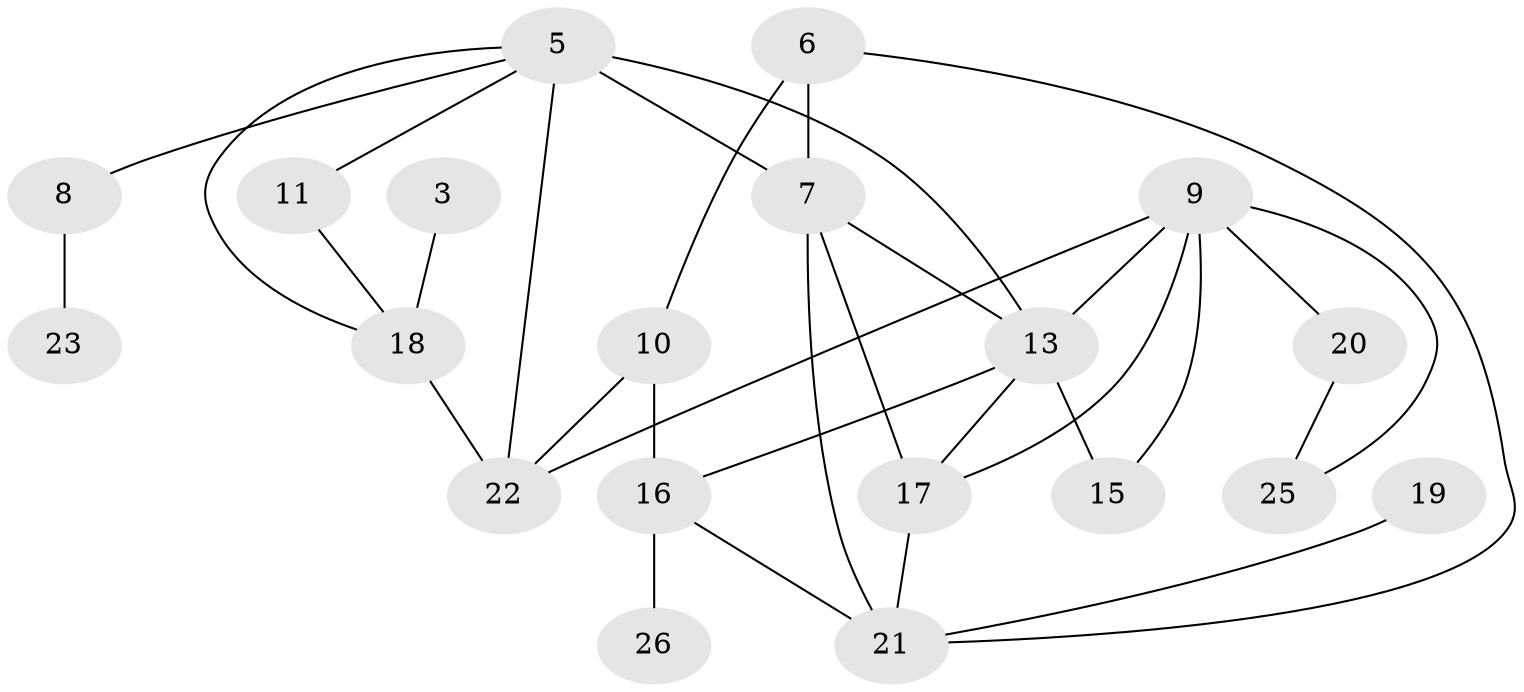 // original degree distribution, {1: 0.29411764705882354, 0: 0.0784313725490196, 3: 0.21568627450980393, 2: 0.17647058823529413, 6: 0.0392156862745098, 4: 0.11764705882352941, 5: 0.0784313725490196}
// Generated by graph-tools (version 1.1) at 2025/33/03/09/25 02:33:54]
// undirected, 20 vertices, 32 edges
graph export_dot {
graph [start="1"]
  node [color=gray90,style=filled];
  3;
  5;
  6;
  7;
  8;
  9;
  10;
  11;
  13;
  15;
  16;
  17;
  18;
  19;
  20;
  21;
  22;
  23;
  25;
  26;
  3 -- 18 [weight=1.0];
  5 -- 7 [weight=2.0];
  5 -- 8 [weight=1.0];
  5 -- 11 [weight=1.0];
  5 -- 13 [weight=1.0];
  5 -- 18 [weight=1.0];
  5 -- 22 [weight=1.0];
  6 -- 7 [weight=1.0];
  6 -- 10 [weight=1.0];
  6 -- 21 [weight=1.0];
  7 -- 13 [weight=3.0];
  7 -- 17 [weight=1.0];
  7 -- 21 [weight=2.0];
  8 -- 23 [weight=1.0];
  9 -- 13 [weight=1.0];
  9 -- 15 [weight=1.0];
  9 -- 17 [weight=1.0];
  9 -- 20 [weight=1.0];
  9 -- 22 [weight=1.0];
  9 -- 25 [weight=1.0];
  10 -- 16 [weight=1.0];
  10 -- 22 [weight=1.0];
  11 -- 18 [weight=1.0];
  13 -- 15 [weight=1.0];
  13 -- 16 [weight=1.0];
  13 -- 17 [weight=1.0];
  16 -- 21 [weight=1.0];
  16 -- 26 [weight=1.0];
  17 -- 21 [weight=1.0];
  18 -- 22 [weight=1.0];
  19 -- 21 [weight=1.0];
  20 -- 25 [weight=1.0];
}
